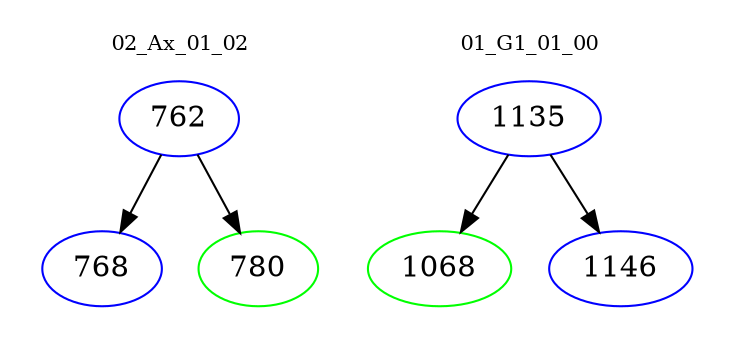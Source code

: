 digraph{
subgraph cluster_0 {
color = white
label = "02_Ax_01_02";
fontsize=10;
T0_762 [label="762", color="blue"]
T0_762 -> T0_768 [color="black"]
T0_768 [label="768", color="blue"]
T0_762 -> T0_780 [color="black"]
T0_780 [label="780", color="green"]
}
subgraph cluster_1 {
color = white
label = "01_G1_01_00";
fontsize=10;
T1_1135 [label="1135", color="blue"]
T1_1135 -> T1_1068 [color="black"]
T1_1068 [label="1068", color="green"]
T1_1135 -> T1_1146 [color="black"]
T1_1146 [label="1146", color="blue"]
}
}
